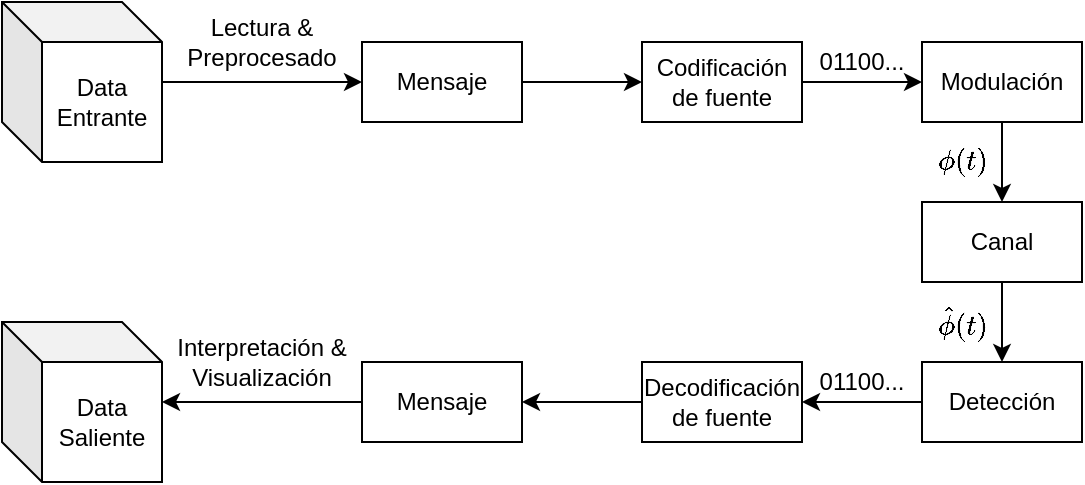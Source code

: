 <mxfile version="14.5.1" type="device" pages="2"><diagram id="EwRLsDcZr7HDq-sgJvI3" name="blocks"><mxGraphModel dx="716" dy="441" grid="1" gridSize="10" guides="1" tooltips="1" connect="1" arrows="1" fold="1" page="1" pageScale="1" pageWidth="827" pageHeight="1169" math="1" shadow="0"><root><mxCell id="0"/><mxCell id="1" parent="0"/><mxCell id="FZ-_aoeyHTo_mHa5u4Es-4" style="edgeStyle=orthogonalEdgeStyle;rounded=0;orthogonalLoop=1;jettySize=auto;html=1;" edge="1" parent="1" source="FZ-_aoeyHTo_mHa5u4Es-1" target="FZ-_aoeyHTo_mHa5u4Es-3"><mxGeometry relative="1" as="geometry"/></mxCell><mxCell id="FZ-_aoeyHTo_mHa5u4Es-1" value="Data Entrante" style="shape=cube;whiteSpace=wrap;html=1;boundedLbl=1;backgroundOutline=1;darkOpacity=0.05;darkOpacity2=0.1;" vertex="1" parent="1"><mxGeometry x="20" y="180" width="80" height="80" as="geometry"/></mxCell><mxCell id="FZ-_aoeyHTo_mHa5u4Es-8" style="edgeStyle=orthogonalEdgeStyle;rounded=0;orthogonalLoop=1;jettySize=auto;html=1;" edge="1" parent="1" source="FZ-_aoeyHTo_mHa5u4Es-3" target="FZ-_aoeyHTo_mHa5u4Es-7"><mxGeometry relative="1" as="geometry"/></mxCell><mxCell id="FZ-_aoeyHTo_mHa5u4Es-3" value="Mensaje" style="rounded=0;whiteSpace=wrap;html=1;" vertex="1" parent="1"><mxGeometry x="200" y="200" width="80" height="40" as="geometry"/></mxCell><mxCell id="FZ-_aoeyHTo_mHa5u4Es-5" value="Lectura &amp;amp; Preprocesado" style="text;html=1;strokeColor=none;fillColor=none;align=center;verticalAlign=middle;whiteSpace=wrap;rounded=0;" vertex="1" parent="1"><mxGeometry x="110" y="190" width="80" height="20" as="geometry"/></mxCell><mxCell id="FZ-_aoeyHTo_mHa5u4Es-10" style="edgeStyle=orthogonalEdgeStyle;rounded=0;orthogonalLoop=1;jettySize=auto;html=1;" edge="1" parent="1" source="FZ-_aoeyHTo_mHa5u4Es-7" target="FZ-_aoeyHTo_mHa5u4Es-9"><mxGeometry relative="1" as="geometry"/></mxCell><mxCell id="FZ-_aoeyHTo_mHa5u4Es-7" value="Codificación de fuente" style="rounded=0;whiteSpace=wrap;html=1;" vertex="1" parent="1"><mxGeometry x="340" y="200" width="80" height="40" as="geometry"/></mxCell><mxCell id="FZ-_aoeyHTo_mHa5u4Es-14" style="edgeStyle=orthogonalEdgeStyle;rounded=0;orthogonalLoop=1;jettySize=auto;html=1;" edge="1" parent="1" source="FZ-_aoeyHTo_mHa5u4Es-9" target="FZ-_aoeyHTo_mHa5u4Es-13"><mxGeometry relative="1" as="geometry"/></mxCell><mxCell id="FZ-_aoeyHTo_mHa5u4Es-9" value="Modulación" style="rounded=0;whiteSpace=wrap;html=1;" vertex="1" parent="1"><mxGeometry x="480" y="200" width="80" height="40" as="geometry"/></mxCell><mxCell id="FZ-_aoeyHTo_mHa5u4Es-11" value="01100..." style="text;html=1;strokeColor=none;fillColor=none;align=center;verticalAlign=middle;whiteSpace=wrap;rounded=0;" vertex="1" parent="1"><mxGeometry x="430" y="200" width="40" height="20" as="geometry"/></mxCell><mxCell id="FZ-_aoeyHTo_mHa5u4Es-17" style="edgeStyle=orthogonalEdgeStyle;rounded=0;orthogonalLoop=1;jettySize=auto;html=1;" edge="1" parent="1" source="FZ-_aoeyHTo_mHa5u4Es-13" target="FZ-_aoeyHTo_mHa5u4Es-16"><mxGeometry relative="1" as="geometry"/></mxCell><mxCell id="FZ-_aoeyHTo_mHa5u4Es-13" value="Canal" style="rounded=0;whiteSpace=wrap;html=1;" vertex="1" parent="1"><mxGeometry x="480" y="280" width="80" height="40" as="geometry"/></mxCell><mxCell id="FZ-_aoeyHTo_mHa5u4Es-15" value="$$\phi(t)$$" style="text;html=1;strokeColor=none;fillColor=none;align=center;verticalAlign=middle;whiteSpace=wrap;rounded=0;" vertex="1" parent="1"><mxGeometry x="480" y="250" width="40" height="20" as="geometry"/></mxCell><mxCell id="FZ-_aoeyHTo_mHa5u4Es-20" style="edgeStyle=orthogonalEdgeStyle;rounded=0;orthogonalLoop=1;jettySize=auto;html=1;" edge="1" parent="1" source="FZ-_aoeyHTo_mHa5u4Es-16" target="FZ-_aoeyHTo_mHa5u4Es-19"><mxGeometry relative="1" as="geometry"/></mxCell><mxCell id="FZ-_aoeyHTo_mHa5u4Es-16" value="Detección" style="rounded=0;whiteSpace=wrap;html=1;" vertex="1" parent="1"><mxGeometry x="480" y="360" width="80" height="40" as="geometry"/></mxCell><mxCell id="FZ-_aoeyHTo_mHa5u4Es-18" value="$$\hat{\phi}(t)$$" style="text;html=1;strokeColor=none;fillColor=none;align=center;verticalAlign=middle;whiteSpace=wrap;rounded=0;" vertex="1" parent="1"><mxGeometry x="480" y="330" width="40" height="20" as="geometry"/></mxCell><mxCell id="FZ-_aoeyHTo_mHa5u4Es-23" style="edgeStyle=orthogonalEdgeStyle;rounded=0;orthogonalLoop=1;jettySize=auto;html=1;" edge="1" parent="1" source="FZ-_aoeyHTo_mHa5u4Es-19" target="FZ-_aoeyHTo_mHa5u4Es-22"><mxGeometry relative="1" as="geometry"/></mxCell><mxCell id="FZ-_aoeyHTo_mHa5u4Es-19" value="Decodificación de fuente" style="rounded=0;whiteSpace=wrap;html=1;" vertex="1" parent="1"><mxGeometry x="340" y="360" width="80" height="40" as="geometry"/></mxCell><mxCell id="FZ-_aoeyHTo_mHa5u4Es-21" value="01100..." style="text;html=1;strokeColor=none;fillColor=none;align=center;verticalAlign=middle;whiteSpace=wrap;rounded=0;" vertex="1" parent="1"><mxGeometry x="430" y="360" width="40" height="20" as="geometry"/></mxCell><mxCell id="FZ-_aoeyHTo_mHa5u4Es-25" style="edgeStyle=orthogonalEdgeStyle;rounded=0;orthogonalLoop=1;jettySize=auto;html=1;" edge="1" parent="1" source="FZ-_aoeyHTo_mHa5u4Es-22" target="FZ-_aoeyHTo_mHa5u4Es-24"><mxGeometry relative="1" as="geometry"/></mxCell><mxCell id="FZ-_aoeyHTo_mHa5u4Es-22" value="Mensaje" style="rounded=0;whiteSpace=wrap;html=1;" vertex="1" parent="1"><mxGeometry x="200" y="360" width="80" height="40" as="geometry"/></mxCell><mxCell id="FZ-_aoeyHTo_mHa5u4Es-24" value="Data Saliente" style="shape=cube;whiteSpace=wrap;html=1;boundedLbl=1;backgroundOutline=1;darkOpacity=0.05;darkOpacity2=0.1;" vertex="1" parent="1"><mxGeometry x="20" y="340" width="80" height="80" as="geometry"/></mxCell><mxCell id="FZ-_aoeyHTo_mHa5u4Es-26" value="Interpretación &amp;amp; Visualización" style="text;html=1;strokeColor=none;fillColor=none;align=center;verticalAlign=middle;whiteSpace=wrap;rounded=0;" vertex="1" parent="1"><mxGeometry x="105" y="350" width="90" height="20" as="geometry"/></mxCell></root></mxGraphModel></diagram><diagram id="rbuquHXG94qdrTvH91Bq" name="Página-2"><mxGraphModel dx="1038" dy="640" grid="1" gridSize="10" guides="1" tooltips="1" connect="1" arrows="1" fold="1" page="1" pageScale="1" pageWidth="827" pageHeight="1169" math="0" shadow="0"><root><mxCell id="hCIRkW1xmbTEaZh4_1w8-0"/><mxCell id="hCIRkW1xmbTEaZh4_1w8-1" parent="hCIRkW1xmbTEaZh4_1w8-0"/></root></mxGraphModel></diagram></mxfile>
